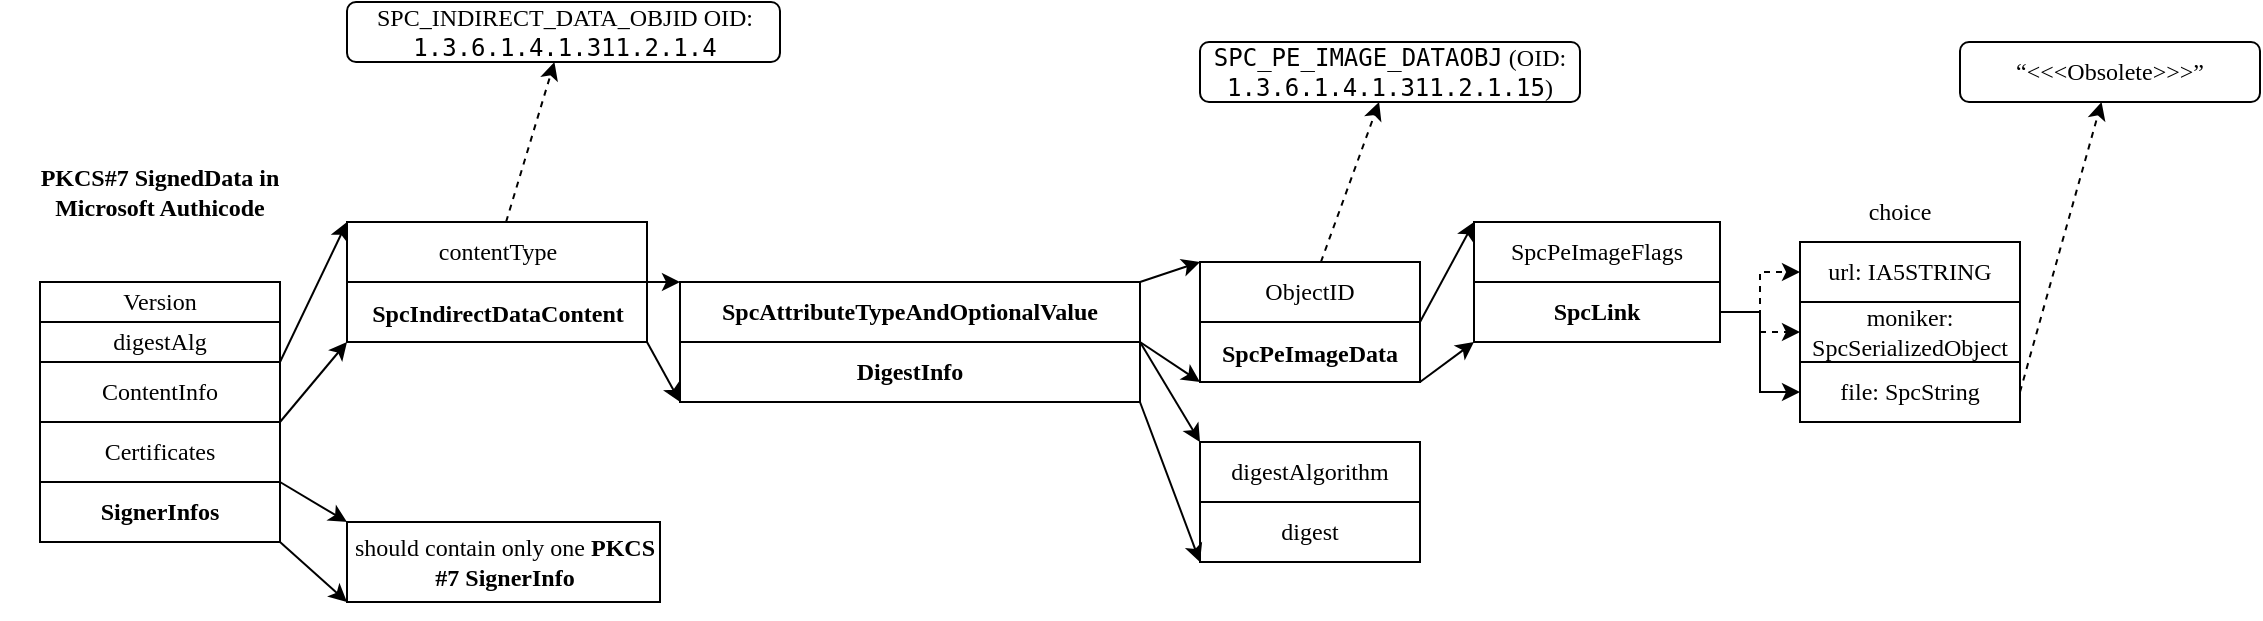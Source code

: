 <mxfile version="21.1.1" type="github">
  <diagram name="第 1 页" id="P0nbOkxIb4XPzEd-AZDk">
    <mxGraphModel dx="1430" dy="763" grid="1" gridSize="10" guides="1" tooltips="1" connect="1" arrows="1" fold="1" page="1" pageScale="1" pageWidth="827" pageHeight="1169" math="0" shadow="0">
      <root>
        <mxCell id="0" />
        <mxCell id="1" parent="0" />
        <mxCell id="BHiCeuq5a4ipHm1lESfC-1" value="Version" style="rounded=0;whiteSpace=wrap;html=1;container=0;fontFamily=Verdana;" vertex="1" parent="1">
          <mxGeometry x="110" y="240" width="120" height="20" as="geometry" />
        </mxCell>
        <mxCell id="BHiCeuq5a4ipHm1lESfC-2" value="ContentInfo" style="rounded=0;whiteSpace=wrap;html=1;container=0;fontFamily=Verdana;" vertex="1" parent="1">
          <mxGeometry x="110" y="280" width="120" height="30" as="geometry" />
        </mxCell>
        <mxCell id="BHiCeuq5a4ipHm1lESfC-4" value="SignerInfos" style="rounded=0;whiteSpace=wrap;html=1;container=0;fontFamily=Verdana;fontStyle=1" vertex="1" parent="1">
          <mxGeometry x="110" y="340" width="120" height="30" as="geometry" />
        </mxCell>
        <mxCell id="BHiCeuq5a4ipHm1lESfC-5" value="digestAlg" style="rounded=0;whiteSpace=wrap;html=1;container=0;fontFamily=Verdana;" vertex="1" parent="1">
          <mxGeometry x="110" y="260" width="120" height="20" as="geometry" />
        </mxCell>
        <mxCell id="BHiCeuq5a4ipHm1lESfC-6" value="Certificates" style="rounded=0;whiteSpace=wrap;html=1;container=0;fontFamily=Verdana;" vertex="1" parent="1">
          <mxGeometry x="110" y="310" width="120" height="30" as="geometry" />
        </mxCell>
        <mxCell id="BHiCeuq5a4ipHm1lESfC-7" value="&lt;font&gt;&lt;b&gt;PKCS#7 SignedData in Microsoft Authicode&lt;br&gt;&lt;/b&gt;&lt;/font&gt;" style="text;html=1;strokeColor=none;fillColor=none;align=center;verticalAlign=middle;whiteSpace=wrap;rounded=0;fontFamily=Verdana;" vertex="1" parent="1">
          <mxGeometry x="90" y="180" width="160" height="30" as="geometry" />
        </mxCell>
        <mxCell id="BHiCeuq5a4ipHm1lESfC-8" value="&lt;div align=&quot;center&quot;&gt;&lt;span style=&quot;mso-bidi-font-weight:normal&quot;&gt;SpcIndirectDataContent&lt;/span&gt;&lt;span style=&quot;font-size: 11pt;&quot; lang=&quot;EN-US&quot;&gt; &lt;/span&gt;&lt;/div&gt;" style="rounded=0;whiteSpace=wrap;html=1;fontFamily=Verdana;fontStyle=1;align=center;" vertex="1" parent="1">
          <mxGeometry x="263.5" y="240" width="150" height="30" as="geometry" />
        </mxCell>
        <mxCell id="BHiCeuq5a4ipHm1lESfC-57" value="" style="rounded=0;orthogonalLoop=1;jettySize=auto;html=1;dashed=1;fontFamily=Verdana;" edge="1" parent="1" source="BHiCeuq5a4ipHm1lESfC-9" target="BHiCeuq5a4ipHm1lESfC-56">
          <mxGeometry relative="1" as="geometry" />
        </mxCell>
        <mxCell id="BHiCeuq5a4ipHm1lESfC-9" value="&lt;span style=&quot;mso-bidi-font-weight:normal&quot;&gt;contentType&lt;br&gt;&lt;/span&gt;" style="rounded=0;whiteSpace=wrap;html=1;fontFamily=Verdana;fontStyle=0" vertex="1" parent="1">
          <mxGeometry x="263.5" y="210" width="150" height="30" as="geometry" />
        </mxCell>
        <mxCell id="BHiCeuq5a4ipHm1lESfC-10" value="" style="endArrow=classic;html=1;rounded=0;entryX=0;entryY=0;entryDx=0;entryDy=0;fontFamily=Verdana;" edge="1" parent="1" target="BHiCeuq5a4ipHm1lESfC-9">
          <mxGeometry width="50" height="50" relative="1" as="geometry">
            <mxPoint x="230" y="280" as="sourcePoint" />
            <mxPoint x="280" y="230" as="targetPoint" />
          </mxGeometry>
        </mxCell>
        <mxCell id="BHiCeuq5a4ipHm1lESfC-11" value="" style="endArrow=classic;html=1;rounded=0;exitX=1;exitY=1;exitDx=0;exitDy=0;entryX=0;entryY=1;entryDx=0;entryDy=0;fontFamily=Verdana;" edge="1" parent="1" source="BHiCeuq5a4ipHm1lESfC-2" target="BHiCeuq5a4ipHm1lESfC-8">
          <mxGeometry width="50" height="50" relative="1" as="geometry">
            <mxPoint x="260" y="430" as="sourcePoint" />
            <mxPoint x="310" y="380" as="targetPoint" />
          </mxGeometry>
        </mxCell>
        <mxCell id="BHiCeuq5a4ipHm1lESfC-13" value="SpcAttributeTypeAndOptionalValue" style="rounded=0;whiteSpace=wrap;html=1;fontFamily=Verdana;fontStyle=1" vertex="1" parent="1">
          <mxGeometry x="430" y="240" width="230" height="30" as="geometry" />
        </mxCell>
        <mxCell id="BHiCeuq5a4ipHm1lESfC-14" value="DigestInfo" style="rounded=0;whiteSpace=wrap;html=1;fontFamily=Verdana;fontStyle=1" vertex="1" parent="1">
          <mxGeometry x="430" y="270" width="230" height="30" as="geometry" />
        </mxCell>
        <mxCell id="BHiCeuq5a4ipHm1lESfC-15" value="" style="endArrow=classic;html=1;rounded=0;entryX=0;entryY=0;entryDx=0;entryDy=0;exitX=1;exitY=1;exitDx=0;exitDy=0;fontFamily=Verdana;" edge="1" parent="1" source="BHiCeuq5a4ipHm1lESfC-9" target="BHiCeuq5a4ipHm1lESfC-13">
          <mxGeometry width="50" height="50" relative="1" as="geometry">
            <mxPoint x="450" y="300" as="sourcePoint" />
            <mxPoint x="500" y="250" as="targetPoint" />
          </mxGeometry>
        </mxCell>
        <mxCell id="BHiCeuq5a4ipHm1lESfC-16" value="" style="endArrow=classic;html=1;rounded=0;exitX=1;exitY=1;exitDx=0;exitDy=0;entryX=0;entryY=1;entryDx=0;entryDy=0;fontFamily=Verdana;" edge="1" parent="1" source="BHiCeuq5a4ipHm1lESfC-8" target="BHiCeuq5a4ipHm1lESfC-14">
          <mxGeometry width="50" height="50" relative="1" as="geometry">
            <mxPoint x="470" y="500" as="sourcePoint" />
            <mxPoint x="520" y="450" as="targetPoint" />
          </mxGeometry>
        </mxCell>
        <mxCell id="BHiCeuq5a4ipHm1lESfC-19" value="&lt;b style=&quot;mso-bidi-font-weight:normal&quot;&gt;SpcPeImageData&lt;/b&gt;&lt;span style=&quot;font-size: 11pt;&quot; lang=&quot;EN-US&quot;&gt; &lt;/span&gt;" style="rounded=0;whiteSpace=wrap;html=1;fontFamily=Verdana;" vertex="1" parent="1">
          <mxGeometry x="690" y="260" width="110" height="30" as="geometry" />
        </mxCell>
        <mxCell id="BHiCeuq5a4ipHm1lESfC-60" value="" style="rounded=0;orthogonalLoop=1;jettySize=auto;html=1;dashed=1;fontFamily=Verdana;" edge="1" parent="1" source="BHiCeuq5a4ipHm1lESfC-20" target="BHiCeuq5a4ipHm1lESfC-59">
          <mxGeometry relative="1" as="geometry" />
        </mxCell>
        <mxCell id="BHiCeuq5a4ipHm1lESfC-20" value="&lt;div&gt;ObjectID&lt;/div&gt;" style="rounded=0;whiteSpace=wrap;html=1;fontFamily=Verdana;" vertex="1" parent="1">
          <mxGeometry x="690" y="230" width="110" height="30" as="geometry" />
        </mxCell>
        <mxCell id="BHiCeuq5a4ipHm1lESfC-21" value="" style="endArrow=classic;html=1;rounded=0;entryX=0;entryY=0;entryDx=0;entryDy=0;fontFamily=Verdana;exitX=1;exitY=0;exitDx=0;exitDy=0;" edge="1" parent="1" source="BHiCeuq5a4ipHm1lESfC-13" target="BHiCeuq5a4ipHm1lESfC-20">
          <mxGeometry width="50" height="50" relative="1" as="geometry">
            <mxPoint x="650" y="240" as="sourcePoint" />
            <mxPoint x="700" y="190" as="targetPoint" />
          </mxGeometry>
        </mxCell>
        <mxCell id="BHiCeuq5a4ipHm1lESfC-22" value="" style="endArrow=classic;html=1;rounded=0;entryX=0;entryY=1;entryDx=0;entryDy=0;exitX=1;exitY=0;exitDx=0;exitDy=0;fontFamily=Verdana;" edge="1" parent="1" source="BHiCeuq5a4ipHm1lESfC-14" target="BHiCeuq5a4ipHm1lESfC-19">
          <mxGeometry width="50" height="50" relative="1" as="geometry">
            <mxPoint x="650" y="300" as="sourcePoint" />
            <mxPoint x="700" y="250" as="targetPoint" />
          </mxGeometry>
        </mxCell>
        <mxCell id="BHiCeuq5a4ipHm1lESfC-25" value="&lt;p class=&quot;DT&quot;&gt;digest&lt;/p&gt;" style="rounded=0;whiteSpace=wrap;html=1;fontFamily=Verdana;" vertex="1" parent="1">
          <mxGeometry x="690" y="350" width="110" height="30" as="geometry" />
        </mxCell>
        <mxCell id="BHiCeuq5a4ipHm1lESfC-26" value="&lt;p class=&quot;DT&quot;&gt;digestAlgorithm&lt;/p&gt;" style="rounded=0;whiteSpace=wrap;html=1;fontFamily=Verdana;" vertex="1" parent="1">
          <mxGeometry x="690" y="320" width="110" height="30" as="geometry" />
        </mxCell>
        <mxCell id="BHiCeuq5a4ipHm1lESfC-27" value="" style="endArrow=classic;html=1;rounded=0;entryX=0;entryY=0;entryDx=0;entryDy=0;exitX=1;exitY=0;exitDx=0;exitDy=0;fontFamily=Verdana;" edge="1" parent="1" source="BHiCeuq5a4ipHm1lESfC-14" target="BHiCeuq5a4ipHm1lESfC-26">
          <mxGeometry width="50" height="50" relative="1" as="geometry">
            <mxPoint x="660" y="280" as="sourcePoint" />
            <mxPoint x="750" y="300" as="targetPoint" />
          </mxGeometry>
        </mxCell>
        <mxCell id="BHiCeuq5a4ipHm1lESfC-28" value="" style="endArrow=classic;html=1;rounded=0;entryX=0;entryY=1;entryDx=0;entryDy=0;exitX=1;exitY=1;exitDx=0;exitDy=0;fontFamily=Verdana;" edge="1" parent="1" source="BHiCeuq5a4ipHm1lESfC-14" target="BHiCeuq5a4ipHm1lESfC-25">
          <mxGeometry width="50" height="50" relative="1" as="geometry">
            <mxPoint x="650" y="300" as="sourcePoint" />
            <mxPoint x="740" y="350" as="targetPoint" />
          </mxGeometry>
        </mxCell>
        <mxCell id="BHiCeuq5a4ipHm1lESfC-29" value="SpcPeImageFlags " style="rounded=0;whiteSpace=wrap;html=1;fontFamily=Verdana;" vertex="1" parent="1">
          <mxGeometry x="827" y="210" width="123" height="30" as="geometry" />
        </mxCell>
        <mxCell id="BHiCeuq5a4ipHm1lESfC-37" style="edgeStyle=orthogonalEdgeStyle;rounded=0;orthogonalLoop=1;jettySize=auto;html=1;entryX=0;entryY=0.5;entryDx=0;entryDy=0;dashed=1;fontFamily=Verdana;" edge="1" parent="1" source="BHiCeuq5a4ipHm1lESfC-30" target="BHiCeuq5a4ipHm1lESfC-33">
          <mxGeometry relative="1" as="geometry" />
        </mxCell>
        <mxCell id="BHiCeuq5a4ipHm1lESfC-38" style="edgeStyle=orthogonalEdgeStyle;rounded=0;orthogonalLoop=1;jettySize=auto;html=1;dashed=1;fontFamily=Verdana;" edge="1" parent="1" source="BHiCeuq5a4ipHm1lESfC-30" target="BHiCeuq5a4ipHm1lESfC-34">
          <mxGeometry relative="1" as="geometry" />
        </mxCell>
        <mxCell id="BHiCeuq5a4ipHm1lESfC-39" style="edgeStyle=orthogonalEdgeStyle;rounded=0;orthogonalLoop=1;jettySize=auto;html=1;entryX=0;entryY=0.5;entryDx=0;entryDy=0;fontFamily=Verdana;" edge="1" parent="1" source="BHiCeuq5a4ipHm1lESfC-30" target="BHiCeuq5a4ipHm1lESfC-35">
          <mxGeometry relative="1" as="geometry" />
        </mxCell>
        <mxCell id="BHiCeuq5a4ipHm1lESfC-30" value="SpcLink" style="rounded=0;whiteSpace=wrap;html=1;fontFamily=Verdana;fontStyle=1" vertex="1" parent="1">
          <mxGeometry x="827" y="240" width="123" height="30" as="geometry" />
        </mxCell>
        <mxCell id="BHiCeuq5a4ipHm1lESfC-31" value="" style="endArrow=classic;html=1;rounded=0;entryX=0;entryY=0;entryDx=0;entryDy=0;fontFamily=Verdana;" edge="1" parent="1" target="BHiCeuq5a4ipHm1lESfC-29">
          <mxGeometry width="50" height="50" relative="1" as="geometry">
            <mxPoint x="800" y="260" as="sourcePoint" />
            <mxPoint x="840" y="250" as="targetPoint" />
          </mxGeometry>
        </mxCell>
        <mxCell id="BHiCeuq5a4ipHm1lESfC-32" value="" style="endArrow=classic;html=1;rounded=0;entryX=0;entryY=1;entryDx=0;entryDy=0;exitX=1;exitY=0;exitDx=0;exitDy=0;fontFamily=Verdana;" edge="1" parent="1" target="BHiCeuq5a4ipHm1lESfC-30">
          <mxGeometry width="50" height="50" relative="1" as="geometry">
            <mxPoint x="800" y="290" as="sourcePoint" />
            <mxPoint x="840" y="310" as="targetPoint" />
          </mxGeometry>
        </mxCell>
        <mxCell id="BHiCeuq5a4ipHm1lESfC-33" value="url: IA5STRING" style="rounded=0;whiteSpace=wrap;html=1;fontFamily=Verdana;" vertex="1" parent="1">
          <mxGeometry x="990" y="220" width="110" height="30" as="geometry" />
        </mxCell>
        <mxCell id="BHiCeuq5a4ipHm1lESfC-34" value="moniker: SpcSerializedObject" style="rounded=0;whiteSpace=wrap;html=1;fontFamily=Verdana;" vertex="1" parent="1">
          <mxGeometry x="990" y="250" width="110" height="30" as="geometry" />
        </mxCell>
        <mxCell id="BHiCeuq5a4ipHm1lESfC-62" value="" style="rounded=0;orthogonalLoop=1;jettySize=auto;html=1;dashed=1;exitX=1;exitY=0.5;exitDx=0;exitDy=0;" edge="1" parent="1" source="BHiCeuq5a4ipHm1lESfC-35" target="BHiCeuq5a4ipHm1lESfC-61">
          <mxGeometry relative="1" as="geometry" />
        </mxCell>
        <mxCell id="BHiCeuq5a4ipHm1lESfC-35" value="file: SpcString" style="rounded=0;whiteSpace=wrap;html=1;fontFamily=Verdana;" vertex="1" parent="1">
          <mxGeometry x="990" y="280" width="110" height="30" as="geometry" />
        </mxCell>
        <mxCell id="BHiCeuq5a4ipHm1lESfC-40" value="choice" style="text;html=1;strokeColor=none;fillColor=none;align=center;verticalAlign=middle;whiteSpace=wrap;rounded=0;fontFamily=Verdana;" vertex="1" parent="1">
          <mxGeometry x="1010" y="190" width="60" height="30" as="geometry" />
        </mxCell>
        <mxCell id="BHiCeuq5a4ipHm1lESfC-45" value="should contain only one &lt;b&gt;PKCS #7 SignerInfo&lt;/b&gt;" style="rounded=0;whiteSpace=wrap;html=1;container=0;fontFamily=Verdana;" vertex="1" parent="1">
          <mxGeometry x="263.5" y="360" width="156.5" height="40" as="geometry" />
        </mxCell>
        <mxCell id="BHiCeuq5a4ipHm1lESfC-49" value="" style="endArrow=classic;html=1;rounded=0;exitX=1;exitY=1;exitDx=0;exitDy=0;entryX=0;entryY=0;entryDx=0;entryDy=0;fontFamily=Verdana;" edge="1" parent="1" source="BHiCeuq5a4ipHm1lESfC-6" target="BHiCeuq5a4ipHm1lESfC-45">
          <mxGeometry width="50" height="50" relative="1" as="geometry">
            <mxPoint x="240" y="320" as="sourcePoint" />
            <mxPoint x="274" y="280" as="targetPoint" />
          </mxGeometry>
        </mxCell>
        <mxCell id="BHiCeuq5a4ipHm1lESfC-50" value="" style="endArrow=classic;html=1;rounded=0;exitX=1;exitY=1;exitDx=0;exitDy=0;entryX=0;entryY=1;entryDx=0;entryDy=0;fontFamily=Verdana;" edge="1" parent="1" source="BHiCeuq5a4ipHm1lESfC-4" target="BHiCeuq5a4ipHm1lESfC-45">
          <mxGeometry width="50" height="50" relative="1" as="geometry">
            <mxPoint x="240" y="320" as="sourcePoint" />
            <mxPoint x="263.5" y="510" as="targetPoint" />
          </mxGeometry>
        </mxCell>
        <mxCell id="BHiCeuq5a4ipHm1lESfC-56" value="SPC_INDIRECT_DATA_OBJID OID: &lt;code class=&quot;docutils literal notranslate&quot;&gt;1.3.6.1.4.1.311.2.1.4&lt;/code&gt;" style="rounded=1;whiteSpace=wrap;html=1;fontFamily=Verdana;fontStyle=0;glass=0;" vertex="1" parent="1">
          <mxGeometry x="263.5" y="100" width="216.5" height="30" as="geometry" />
        </mxCell>
        <mxCell id="BHiCeuq5a4ipHm1lESfC-59" value="&lt;code class=&quot;docutils literal notranslate&quot;&gt;SPC_PE_IMAGE_DATAOBJ&lt;/code&gt; (OID: &lt;code class=&quot;docutils literal notranslate&quot;&gt;&lt;span class=&quot;pre&quot;&gt;1.3.6.1.4.1.311.2.1.15&lt;/span&gt;&lt;/code&gt;)" style="rounded=1;whiteSpace=wrap;html=1;fontFamily=Verdana;" vertex="1" parent="1">
          <mxGeometry x="690" y="120" width="190" height="30" as="geometry" />
        </mxCell>
        <mxCell id="BHiCeuq5a4ipHm1lESfC-61" value="“&amp;lt;&amp;lt;&amp;lt;Obsolete&amp;gt;&amp;gt;&amp;gt;”" style="rounded=1;whiteSpace=wrap;html=1;fontFamily=Verdana;" vertex="1" parent="1">
          <mxGeometry x="1070" y="120" width="150" height="30" as="geometry" />
        </mxCell>
      </root>
    </mxGraphModel>
  </diagram>
</mxfile>
